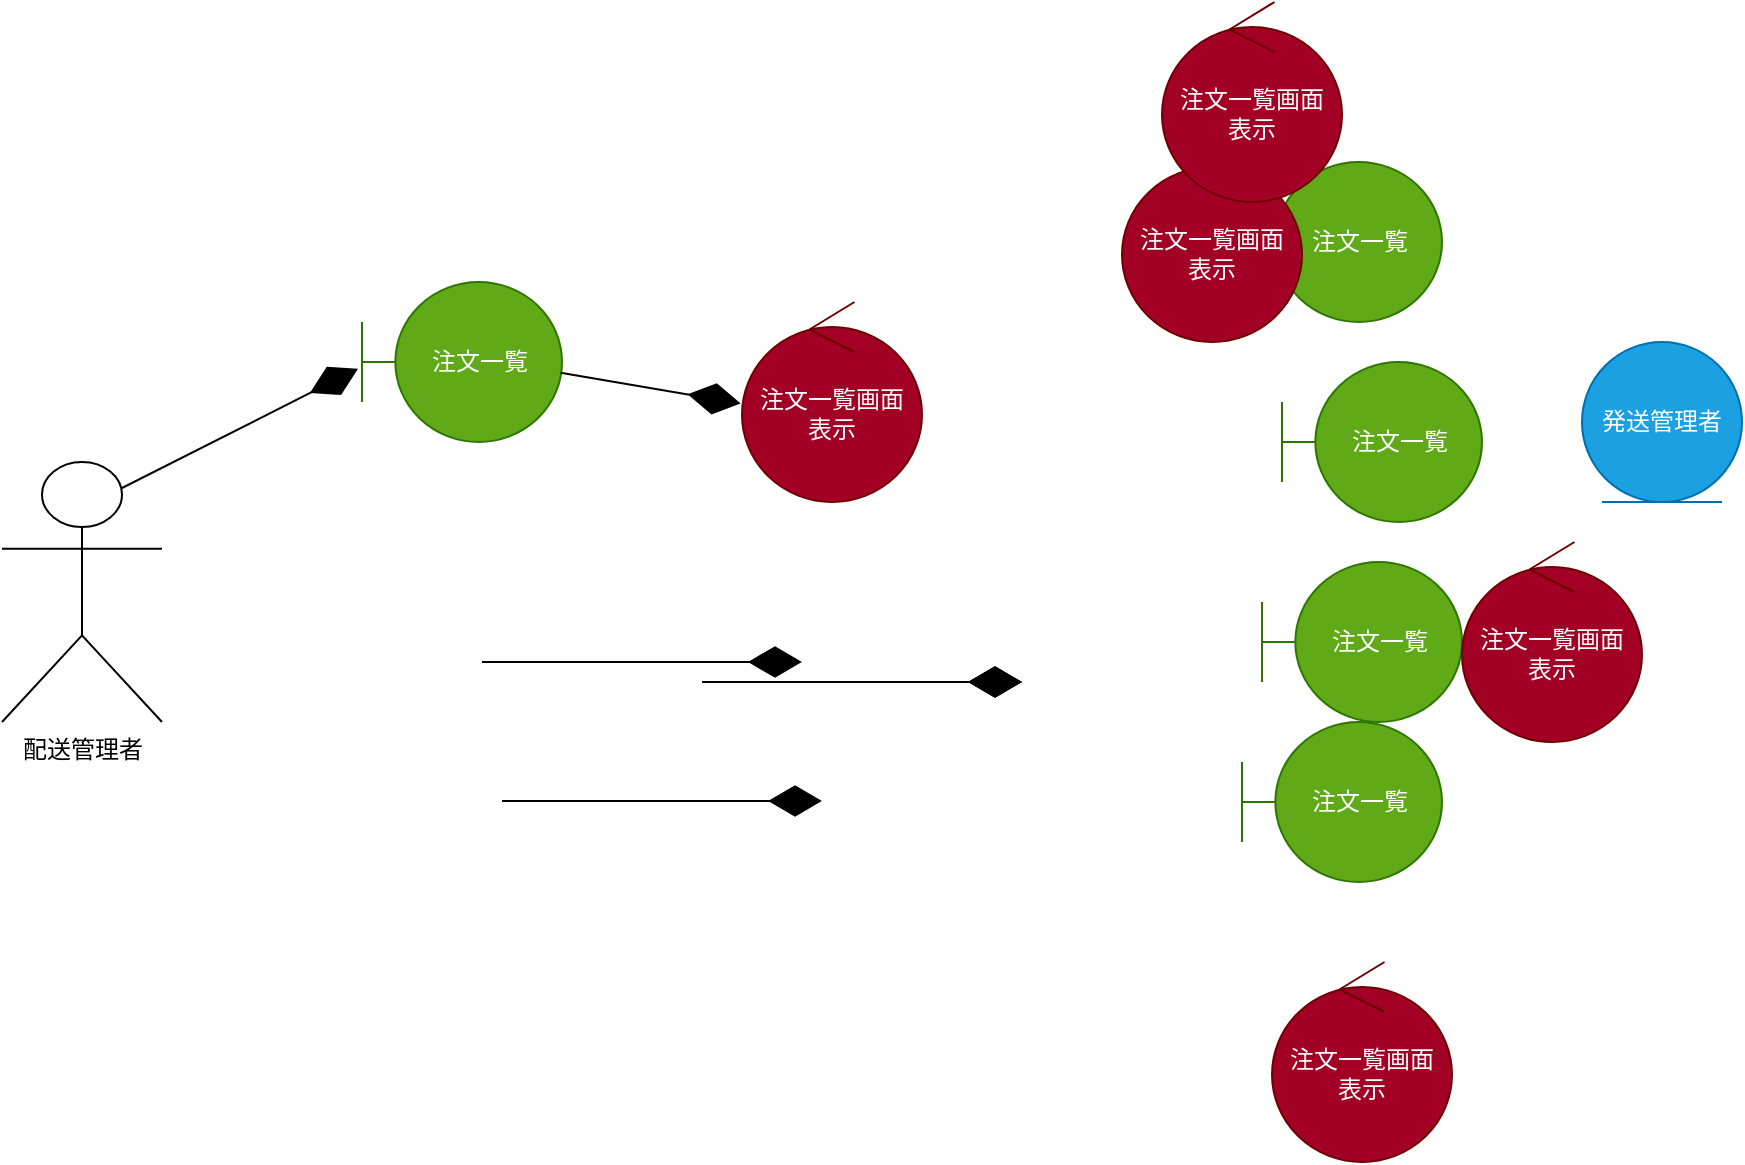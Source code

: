 <mxfile version="28.2.5">
  <diagram name="ページ1" id="THoMJTSWU5tPRsAs19lO">
    <mxGraphModel dx="778" dy="1629" grid="1" gridSize="10" guides="1" tooltips="1" connect="1" arrows="1" fold="1" page="1" pageScale="1" pageWidth="827" pageHeight="1169" math="0" shadow="0">
      <root>
        <mxCell id="0" />
        <mxCell id="1" parent="0" />
        <mxCell id="g1qk5BBzHWVA1IABG7nH-1" value="配送管理者" style="shape=umlActor;verticalLabelPosition=bottom;verticalAlign=top;html=1;outlineConnect=0;" vertex="1" parent="1">
          <mxGeometry x="30" y="170" width="80" height="130" as="geometry" />
        </mxCell>
        <mxCell id="g1qk5BBzHWVA1IABG7nH-2" value="注文一覧" style="shape=umlBoundary;whiteSpace=wrap;html=1;fillColor=light-dark(#60A917,#CCFF99);strokeColor=#2D7600;fontColor=#ffffff;" vertex="1" parent="1">
          <mxGeometry x="210" y="80" width="100" height="80" as="geometry" />
        </mxCell>
        <mxCell id="g1qk5BBzHWVA1IABG7nH-5" value="注文一覧" style="shape=umlBoundary;whiteSpace=wrap;html=1;fillColor=light-dark(#60A917,#CCFF99);strokeColor=#2D7600;fontColor=#ffffff;" vertex="1" parent="1">
          <mxGeometry x="650" y="300" width="100" height="80" as="geometry" />
        </mxCell>
        <mxCell id="g1qk5BBzHWVA1IABG7nH-6" value="注文一覧" style="shape=umlBoundary;whiteSpace=wrap;html=1;fillColor=light-dark(#60A917,#CCFF99);strokeColor=#2D7600;fontColor=#ffffff;" vertex="1" parent="1">
          <mxGeometry x="660" y="220" width="100" height="80" as="geometry" />
        </mxCell>
        <mxCell id="g1qk5BBzHWVA1IABG7nH-7" value="注文一覧" style="shape=umlBoundary;whiteSpace=wrap;html=1;fillColor=light-dark(#60A917,#CCFF99);strokeColor=#2D7600;fontColor=#ffffff;" vertex="1" parent="1">
          <mxGeometry x="650" y="20" width="100" height="80" as="geometry" />
        </mxCell>
        <mxCell id="g1qk5BBzHWVA1IABG7nH-8" value="注文一覧" style="shape=umlBoundary;whiteSpace=wrap;html=1;fillColor=light-dark(#60A917,#CCFF99);strokeColor=#2D7600;fontColor=#ffffff;" vertex="1" parent="1">
          <mxGeometry x="670" y="120" width="100" height="80" as="geometry" />
        </mxCell>
        <mxCell id="g1qk5BBzHWVA1IABG7nH-9" value="注文一覧画面&lt;div&gt;表示&lt;/div&gt;" style="ellipse;shape=umlControl;whiteSpace=wrap;html=1;fillColor=light-dark(#A20025,#FF9999);fontColor=#ffffff;strokeColor=#6F0000;" vertex="1" parent="1">
          <mxGeometry x="400" y="90" width="90" height="100" as="geometry" />
        </mxCell>
        <mxCell id="g1qk5BBzHWVA1IABG7nH-10" value="発送管理者" style="ellipse;shape=umlEntity;whiteSpace=wrap;html=1;fillColor=light-dark(#1BA1E2,#99CCFF);fontColor=#ffffff;strokeColor=#006EAF;" vertex="1" parent="1">
          <mxGeometry x="820" y="110" width="80" height="80" as="geometry" />
        </mxCell>
        <mxCell id="g1qk5BBzHWVA1IABG7nH-11" value="注文一覧画面&lt;div&gt;表示&lt;/div&gt;" style="ellipse;shape=umlControl;whiteSpace=wrap;html=1;fillColor=light-dark(#A20025,#FF9999);fontColor=#ffffff;strokeColor=#6F0000;" vertex="1" parent="1">
          <mxGeometry x="760" y="210" width="90" height="100" as="geometry" />
        </mxCell>
        <mxCell id="g1qk5BBzHWVA1IABG7nH-12" value="注文一覧画面&lt;div&gt;表示&lt;/div&gt;" style="ellipse;shape=umlControl;whiteSpace=wrap;html=1;fillColor=light-dark(#A20025,#FF9999);fontColor=#ffffff;strokeColor=#6F0000;" vertex="1" parent="1">
          <mxGeometry x="590" y="10" width="90" height="100" as="geometry" />
        </mxCell>
        <mxCell id="g1qk5BBzHWVA1IABG7nH-13" value="注文一覧画面&lt;div&gt;表示&lt;/div&gt;" style="ellipse;shape=umlControl;whiteSpace=wrap;html=1;fillColor=light-dark(#A20025,#FF9999);fontColor=#ffffff;strokeColor=#6F0000;" vertex="1" parent="1">
          <mxGeometry x="610" y="-60" width="90" height="100" as="geometry" />
        </mxCell>
        <mxCell id="g1qk5BBzHWVA1IABG7nH-14" value="注文一覧画面&lt;div&gt;表示&lt;/div&gt;" style="ellipse;shape=umlControl;whiteSpace=wrap;html=1;fillColor=light-dark(#A20025,#FF9999);fontColor=#ffffff;strokeColor=#6F0000;" vertex="1" parent="1">
          <mxGeometry x="665" y="420" width="90" height="100" as="geometry" />
        </mxCell>
        <mxCell id="g1qk5BBzHWVA1IABG7nH-15" value="" style="endArrow=diamondThin;endFill=1;endSize=24;html=1;rounded=0;exitX=0.75;exitY=0.1;exitDx=0;exitDy=0;exitPerimeter=0;entryX=-0.02;entryY=0.542;entryDx=0;entryDy=0;entryPerimeter=0;" edge="1" parent="1" source="g1qk5BBzHWVA1IABG7nH-1" target="g1qk5BBzHWVA1IABG7nH-2">
          <mxGeometry width="160" relative="1" as="geometry">
            <mxPoint x="310" y="219" as="sourcePoint" />
            <mxPoint x="470" y="219" as="targetPoint" />
          </mxGeometry>
        </mxCell>
        <mxCell id="g1qk5BBzHWVA1IABG7nH-16" value="" style="endArrow=diamondThin;endFill=1;endSize=24;html=1;rounded=0;" edge="1" parent="1">
          <mxGeometry width="160" relative="1" as="geometry">
            <mxPoint x="280" y="339.5" as="sourcePoint" />
            <mxPoint x="440" y="339.5" as="targetPoint" />
          </mxGeometry>
        </mxCell>
        <mxCell id="g1qk5BBzHWVA1IABG7nH-17" value="" style="endArrow=diamondThin;endFill=1;endSize=24;html=1;rounded=0;" edge="1" parent="1">
          <mxGeometry width="160" relative="1" as="geometry">
            <mxPoint x="380" y="280" as="sourcePoint" />
            <mxPoint x="540" y="280" as="targetPoint" />
          </mxGeometry>
        </mxCell>
        <mxCell id="g1qk5BBzHWVA1IABG7nH-18" value="" style="endArrow=diamondThin;endFill=1;endSize=24;html=1;rounded=0;" edge="1" parent="1">
          <mxGeometry width="160" relative="1" as="geometry">
            <mxPoint x="380" y="280" as="sourcePoint" />
            <mxPoint x="540" y="280" as="targetPoint" />
          </mxGeometry>
        </mxCell>
        <mxCell id="g1qk5BBzHWVA1IABG7nH-19" value="" style="endArrow=diamondThin;endFill=1;endSize=24;html=1;rounded=0;" edge="1" parent="1">
          <mxGeometry width="160" relative="1" as="geometry">
            <mxPoint x="380" y="280" as="sourcePoint" />
            <mxPoint x="540" y="280" as="targetPoint" />
          </mxGeometry>
        </mxCell>
        <mxCell id="g1qk5BBzHWVA1IABG7nH-20" value="" style="endArrow=diamondThin;endFill=1;endSize=24;html=1;rounded=0;" edge="1" parent="1">
          <mxGeometry width="160" relative="1" as="geometry">
            <mxPoint x="270" y="270" as="sourcePoint" />
            <mxPoint x="430" y="270" as="targetPoint" />
          </mxGeometry>
        </mxCell>
        <mxCell id="g1qk5BBzHWVA1IABG7nH-21" value="" style="endArrow=diamondThin;endFill=1;endSize=24;html=1;rounded=0;exitX=0.993;exitY=0.567;exitDx=0;exitDy=0;exitPerimeter=0;entryX=-0.007;entryY=0.507;entryDx=0;entryDy=0;entryPerimeter=0;" edge="1" parent="1" source="g1qk5BBzHWVA1IABG7nH-2" target="g1qk5BBzHWVA1IABG7nH-9">
          <mxGeometry width="160" relative="1" as="geometry">
            <mxPoint x="380" y="280" as="sourcePoint" />
            <mxPoint x="540" y="280" as="targetPoint" />
          </mxGeometry>
        </mxCell>
      </root>
    </mxGraphModel>
  </diagram>
</mxfile>
